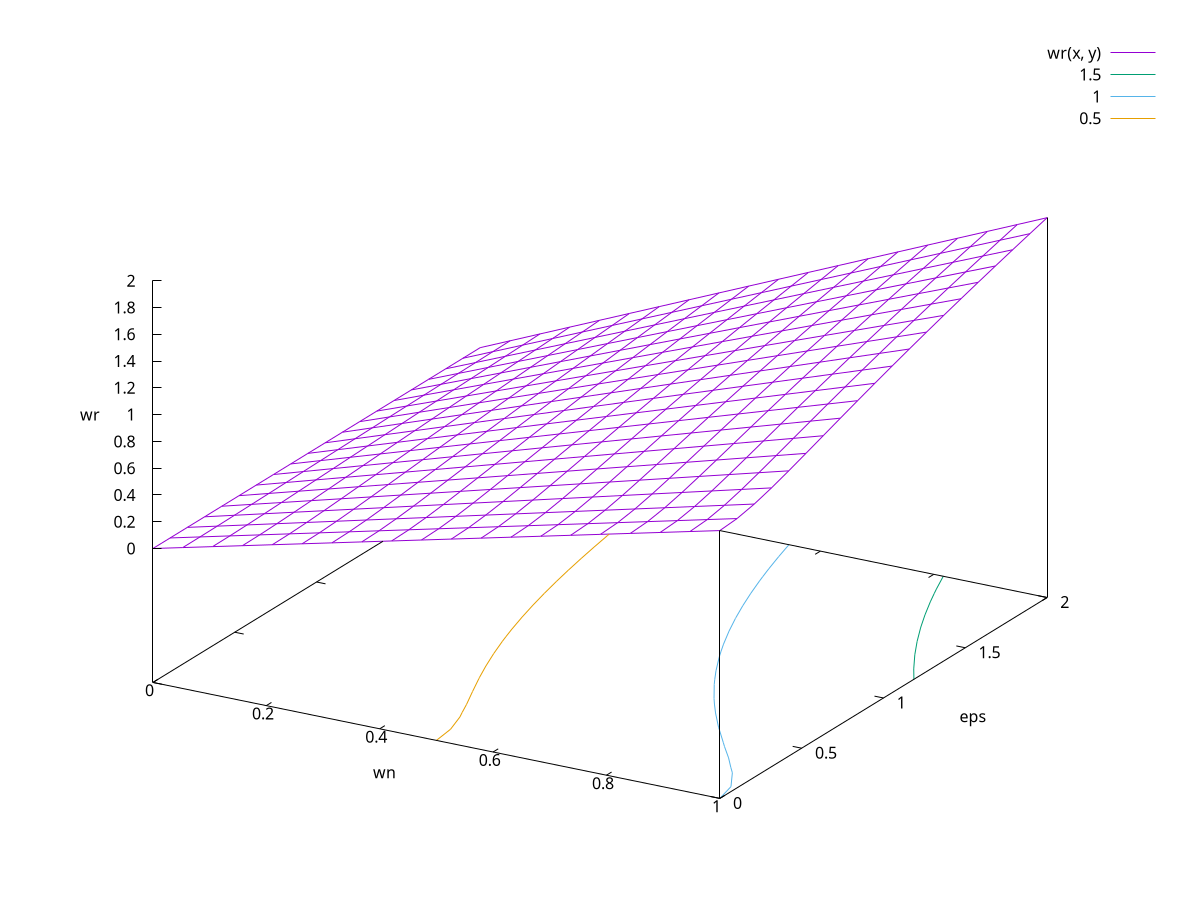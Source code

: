 set samples 20

set isosamples 20
set hidden3d

set xrange [0:1]
set yrange [0:2]

#lowest frequency of interest
#wo = 0.5
#wn = wo*sqrt(2)

#maximum amplitude at wr
wr(x, y) = x*sqrt(1 + sqrt(1 + 8*y**2))/sqrt(2)
set contour 
set xlabel "wn"
set ylabel "eps"
set zlabel "wr"
splot wr(x, y)
